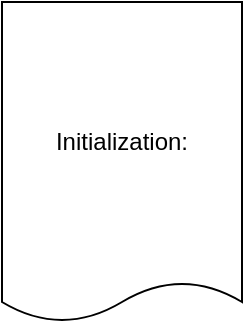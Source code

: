 <mxfile version="20.8.16" type="device"><diagram name="Page-1" id="jV2OUrps5NaiFSfEeVmh"><mxGraphModel dx="1276" dy="614" grid="1" gridSize="10" guides="1" tooltips="1" connect="1" arrows="1" fold="1" page="1" pageScale="1" pageWidth="850" pageHeight="1100" math="0" shadow="0"><root><mxCell id="0"/><mxCell id="1" parent="0"/><mxCell id="I0Shs5xbQWznEDFCjnsb-1" value="Initialization:&lt;br&gt;" style="shape=document;whiteSpace=wrap;html=1;boundedLbl=1;size=0.125;" vertex="1" parent="1"><mxGeometry x="20" y="40" width="120" height="160" as="geometry"/></mxCell></root></mxGraphModel></diagram></mxfile>